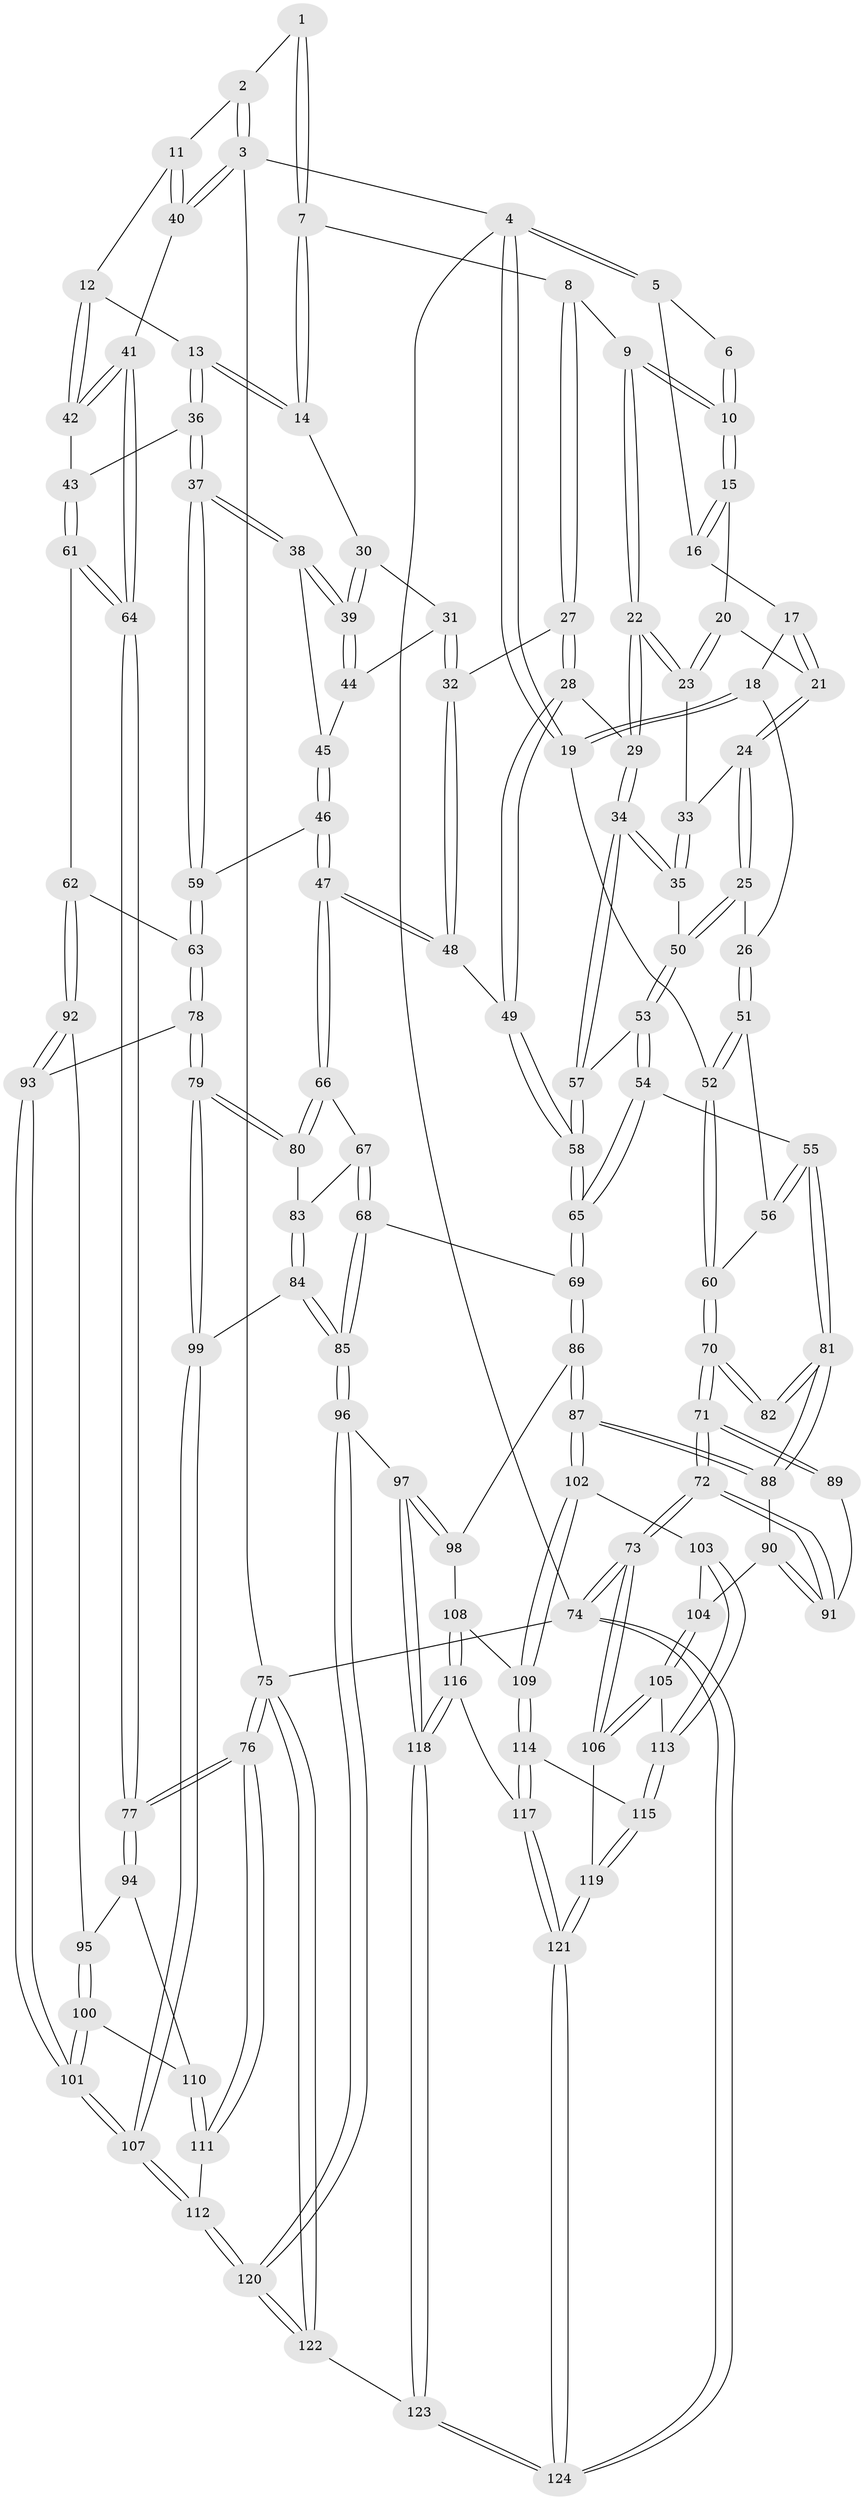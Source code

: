 // coarse degree distribution, {3: 0.13513513513513514, 4: 0.3783783783783784, 6: 0.12162162162162163, 2: 0.013513513513513514, 5: 0.35135135135135137}
// Generated by graph-tools (version 1.1) at 2025/52/02/27/25 19:52:43]
// undirected, 124 vertices, 307 edges
graph export_dot {
graph [start="1"]
  node [color=gray90,style=filled];
  1 [pos="+0.728587825972898+0"];
  2 [pos="+0.9540691826532431+0"];
  3 [pos="+1+0"];
  4 [pos="+0+0"];
  5 [pos="+0.16270676966297457+0"];
  6 [pos="+0.49079549093476893+0"];
  7 [pos="+0.6624888320743261+0.10453123328788494"];
  8 [pos="+0.5933933870110031+0.13690598712368968"];
  9 [pos="+0.46788598912058543+0.13221094775317893"];
  10 [pos="+0.46699484860444396+0.1311886316647524"];
  11 [pos="+0.8636199268330789+0.2034976564924378"];
  12 [pos="+0.8575065022519209+0.20749895924526648"];
  13 [pos="+0.8476675226287925+0.21077824479787674"];
  14 [pos="+0.7380598237064935+0.19209583153335283"];
  15 [pos="+0.28273730931430907+0.0632427974264522"];
  16 [pos="+0.2645653709220893+0.03236922658513326"];
  17 [pos="+0.15044988723207492+0.16667344166504255"];
  18 [pos="+0.07980730401629565+0.15499220442053852"];
  19 [pos="+0+0"];
  20 [pos="+0.2800813070092782+0.1005077402955538"];
  21 [pos="+0.17872199162052288+0.21246419041147224"];
  22 [pos="+0.42028885815162864+0.2711865182175887"];
  23 [pos="+0.29750066881588194+0.2108348353038023"];
  24 [pos="+0.17617140468872433+0.281391251960734"];
  25 [pos="+0.1723022709957308+0.2875460100440737"];
  26 [pos="+0.14579921834519186+0.2988344087382993"];
  27 [pos="+0.5690533573212507+0.2769280959604432"];
  28 [pos="+0.453475368519132+0.30569712757534573"];
  29 [pos="+0.4249862425654931+0.29046919328101056"];
  30 [pos="+0.7324079378077006+0.20618210594976533"];
  31 [pos="+0.6030913595251156+0.2941222920371745"];
  32 [pos="+0.5838549184123695+0.29083181520332685"];
  33 [pos="+0.29197982419638396+0.21682357650831807"];
  34 [pos="+0.3773944993640484+0.33722076972386195"];
  35 [pos="+0.29092603482414253+0.3322466762861124"];
  36 [pos="+0.8272460760894879+0.35972356757475277"];
  37 [pos="+0.7271998356195648+0.4230073403110629"];
  38 [pos="+0.7139762085909095+0.3559233681171649"];
  39 [pos="+0.7103823771658362+0.31609990801811433"];
  40 [pos="+1+0.2075017889333314"];
  41 [pos="+1+0.2515151154434732"];
  42 [pos="+0.9376175660110425+0.3449752747964319"];
  43 [pos="+0.9047854811029351+0.3904875916118014"];
  44 [pos="+0.6040118588421799+0.29474285991871385"];
  45 [pos="+0.6223728221155574+0.32214149558314703"];
  46 [pos="+0.6560251790167764+0.4662326302295328"];
  47 [pos="+0.6463160681146065+0.46958017299406485"];
  48 [pos="+0.5751013672961454+0.420317918797772"];
  49 [pos="+0.508127808855495+0.4060089179668678"];
  50 [pos="+0.26147751662604907+0.3432946056952134"];
  51 [pos="+0.14460462198605845+0.299881959255935"];
  52 [pos="+0+0"];
  53 [pos="+0.25721343201313535+0.4078865598155693"];
  54 [pos="+0.1867561232051867+0.5284292818617892"];
  55 [pos="+0.17951405182746055+0.5304864806960038"];
  56 [pos="+0.11883318345107331+0.3324011578160787"];
  57 [pos="+0.36631743202838374+0.40897130906929363"];
  58 [pos="+0.3955103975417161+0.5256434103755542"];
  59 [pos="+0.7144767991064916+0.452575298512912"];
  60 [pos="+0+0.3596957007879025"];
  61 [pos="+0.9539624583350366+0.5265702098991242"];
  62 [pos="+0.8647810161492765+0.5624809476438574"];
  63 [pos="+0.8253920579440182+0.5563542605381203"];
  64 [pos="+1+0.5440378213595766"];
  65 [pos="+0.3901804905871669+0.5478598298821261"];
  66 [pos="+0.6221987974522379+0.5110847914413127"];
  67 [pos="+0.5090500687199474+0.5829495180595687"];
  68 [pos="+0.4850772605159766+0.5870329874579416"];
  69 [pos="+0.4088940629131852+0.5745570635350444"];
  70 [pos="+0+0.42225454194526546"];
  71 [pos="+0+0.5991485203025211"];
  72 [pos="+0+0.8060597588277096"];
  73 [pos="+0+0.8442423030302387"];
  74 [pos="+0+1"];
  75 [pos="+1+1"];
  76 [pos="+1+0.8570883190219846"];
  77 [pos="+1+0.7015439942976789"];
  78 [pos="+0.7040881592513445+0.6951217594939643"];
  79 [pos="+0.6922699516520947+0.6996270866133241"];
  80 [pos="+0.6678848095642543+0.662004695178135"];
  81 [pos="+0.17535996597218514+0.53455207032325"];
  82 [pos="+0.17394902508116494+0.534676231064929"];
  83 [pos="+0.5548356504934268+0.6266769522495593"];
  84 [pos="+0.6084588885770079+0.7805745999593737"];
  85 [pos="+0.560161039770142+0.8294590115471336"];
  86 [pos="+0.38198898296016986+0.6784698673891858"];
  87 [pos="+0.2423235527736534+0.7289638473740977"];
  88 [pos="+0.1863176780154561+0.6391104194432424"];
  89 [pos="+0.09695522600508703+0.5900875059246282"];
  90 [pos="+0.0905547179903951+0.7224660042625924"];
  91 [pos="+0+0.7161654811038796"];
  92 [pos="+0.8786877475644117+0.6790223941783735"];
  93 [pos="+0.8096120655219752+0.7406057299386792"];
  94 [pos="+0.9819051387072338+0.7375365189873188"];
  95 [pos="+0.8818533390422836+0.6824986615803085"];
  96 [pos="+0.5543859985331288+0.8388459324645269"];
  97 [pos="+0.5334802834141076+0.8383953589109913"];
  98 [pos="+0.4057687370850893+0.7296136647504476"];
  99 [pos="+0.6663587826965811+0.7396026620072513"];
  100 [pos="+0.8867648320731591+0.7831485659535115"];
  101 [pos="+0.8364077490434187+0.8210546600310354"];
  102 [pos="+0.2415491163555956+0.7331612274311674"];
  103 [pos="+0.2217828829292461+0.74977394614384"];
  104 [pos="+0.11178688990520282+0.7515669724709414"];
  105 [pos="+0.11914423002284849+0.807054093145424"];
  106 [pos="+0.025799590410146865+0.8733421984595481"];
  107 [pos="+0.8213016935611535+0.8787177277312608"];
  108 [pos="+0.33329107648507494+0.8162305954250461"];
  109 [pos="+0.26235001616963033+0.768449361371281"];
  110 [pos="+0.9396066761903047+0.7766720345246604"];
  111 [pos="+0.9458132859428735+0.8693453121189163"];
  112 [pos="+0.8274201219643984+0.931558274147664"];
  113 [pos="+0.1742051794562282+0.8167687902900597"];
  114 [pos="+0.25113817458432414+0.8759515639721408"];
  115 [pos="+0.19351792892923547+0.8896061698123623"];
  116 [pos="+0.3549584075060684+0.9112048469307871"];
  117 [pos="+0.35395739532477166+0.9110653363598717"];
  118 [pos="+0.37367337800538825+0.9251525313331436"];
  119 [pos="+0.15572230273410587+0.9456298748724705"];
  120 [pos="+0.7478924742299096+1"];
  121 [pos="+0.16570042879912197+0.986962181686087"];
  122 [pos="+0.7538588989745942+1"];
  123 [pos="+0.3570857109870604+1"];
  124 [pos="+0.17899848361183615+1"];
  1 -- 2;
  1 -- 7;
  1 -- 7;
  2 -- 3;
  2 -- 3;
  2 -- 11;
  3 -- 4;
  3 -- 40;
  3 -- 40;
  3 -- 75;
  4 -- 5;
  4 -- 5;
  4 -- 19;
  4 -- 19;
  4 -- 74;
  5 -- 6;
  5 -- 16;
  6 -- 10;
  6 -- 10;
  7 -- 8;
  7 -- 14;
  7 -- 14;
  8 -- 9;
  8 -- 27;
  8 -- 27;
  9 -- 10;
  9 -- 10;
  9 -- 22;
  9 -- 22;
  10 -- 15;
  10 -- 15;
  11 -- 12;
  11 -- 40;
  11 -- 40;
  12 -- 13;
  12 -- 42;
  12 -- 42;
  13 -- 14;
  13 -- 14;
  13 -- 36;
  13 -- 36;
  14 -- 30;
  15 -- 16;
  15 -- 16;
  15 -- 20;
  16 -- 17;
  17 -- 18;
  17 -- 21;
  17 -- 21;
  18 -- 19;
  18 -- 19;
  18 -- 26;
  19 -- 52;
  20 -- 21;
  20 -- 23;
  20 -- 23;
  21 -- 24;
  21 -- 24;
  22 -- 23;
  22 -- 23;
  22 -- 29;
  22 -- 29;
  23 -- 33;
  24 -- 25;
  24 -- 25;
  24 -- 33;
  25 -- 26;
  25 -- 50;
  25 -- 50;
  26 -- 51;
  26 -- 51;
  27 -- 28;
  27 -- 28;
  27 -- 32;
  28 -- 29;
  28 -- 49;
  28 -- 49;
  29 -- 34;
  29 -- 34;
  30 -- 31;
  30 -- 39;
  30 -- 39;
  31 -- 32;
  31 -- 32;
  31 -- 44;
  32 -- 48;
  32 -- 48;
  33 -- 35;
  33 -- 35;
  34 -- 35;
  34 -- 35;
  34 -- 57;
  34 -- 57;
  35 -- 50;
  36 -- 37;
  36 -- 37;
  36 -- 43;
  37 -- 38;
  37 -- 38;
  37 -- 59;
  37 -- 59;
  38 -- 39;
  38 -- 39;
  38 -- 45;
  39 -- 44;
  39 -- 44;
  40 -- 41;
  41 -- 42;
  41 -- 42;
  41 -- 64;
  41 -- 64;
  42 -- 43;
  43 -- 61;
  43 -- 61;
  44 -- 45;
  45 -- 46;
  45 -- 46;
  46 -- 47;
  46 -- 47;
  46 -- 59;
  47 -- 48;
  47 -- 48;
  47 -- 66;
  47 -- 66;
  48 -- 49;
  49 -- 58;
  49 -- 58;
  50 -- 53;
  50 -- 53;
  51 -- 52;
  51 -- 52;
  51 -- 56;
  52 -- 60;
  52 -- 60;
  53 -- 54;
  53 -- 54;
  53 -- 57;
  54 -- 55;
  54 -- 65;
  54 -- 65;
  55 -- 56;
  55 -- 56;
  55 -- 81;
  55 -- 81;
  56 -- 60;
  57 -- 58;
  57 -- 58;
  58 -- 65;
  58 -- 65;
  59 -- 63;
  59 -- 63;
  60 -- 70;
  60 -- 70;
  61 -- 62;
  61 -- 64;
  61 -- 64;
  62 -- 63;
  62 -- 92;
  62 -- 92;
  63 -- 78;
  63 -- 78;
  64 -- 77;
  64 -- 77;
  65 -- 69;
  65 -- 69;
  66 -- 67;
  66 -- 80;
  66 -- 80;
  67 -- 68;
  67 -- 68;
  67 -- 83;
  68 -- 69;
  68 -- 85;
  68 -- 85;
  69 -- 86;
  69 -- 86;
  70 -- 71;
  70 -- 71;
  70 -- 82;
  70 -- 82;
  71 -- 72;
  71 -- 72;
  71 -- 89;
  71 -- 89;
  72 -- 73;
  72 -- 73;
  72 -- 91;
  72 -- 91;
  73 -- 74;
  73 -- 74;
  73 -- 106;
  73 -- 106;
  74 -- 124;
  74 -- 124;
  74 -- 75;
  75 -- 76;
  75 -- 76;
  75 -- 122;
  75 -- 122;
  76 -- 77;
  76 -- 77;
  76 -- 111;
  76 -- 111;
  77 -- 94;
  77 -- 94;
  78 -- 79;
  78 -- 79;
  78 -- 93;
  79 -- 80;
  79 -- 80;
  79 -- 99;
  79 -- 99;
  80 -- 83;
  81 -- 82;
  81 -- 82;
  81 -- 88;
  81 -- 88;
  83 -- 84;
  83 -- 84;
  84 -- 85;
  84 -- 85;
  84 -- 99;
  85 -- 96;
  85 -- 96;
  86 -- 87;
  86 -- 87;
  86 -- 98;
  87 -- 88;
  87 -- 88;
  87 -- 102;
  87 -- 102;
  88 -- 90;
  89 -- 91;
  90 -- 91;
  90 -- 91;
  90 -- 104;
  92 -- 93;
  92 -- 93;
  92 -- 95;
  93 -- 101;
  93 -- 101;
  94 -- 95;
  94 -- 110;
  95 -- 100;
  95 -- 100;
  96 -- 97;
  96 -- 120;
  96 -- 120;
  97 -- 98;
  97 -- 98;
  97 -- 118;
  97 -- 118;
  98 -- 108;
  99 -- 107;
  99 -- 107;
  100 -- 101;
  100 -- 101;
  100 -- 110;
  101 -- 107;
  101 -- 107;
  102 -- 103;
  102 -- 109;
  102 -- 109;
  103 -- 104;
  103 -- 113;
  103 -- 113;
  104 -- 105;
  104 -- 105;
  105 -- 106;
  105 -- 106;
  105 -- 113;
  106 -- 119;
  107 -- 112;
  107 -- 112;
  108 -- 109;
  108 -- 116;
  108 -- 116;
  109 -- 114;
  109 -- 114;
  110 -- 111;
  110 -- 111;
  111 -- 112;
  112 -- 120;
  112 -- 120;
  113 -- 115;
  113 -- 115;
  114 -- 115;
  114 -- 117;
  114 -- 117;
  115 -- 119;
  115 -- 119;
  116 -- 117;
  116 -- 118;
  116 -- 118;
  117 -- 121;
  117 -- 121;
  118 -- 123;
  118 -- 123;
  119 -- 121;
  119 -- 121;
  120 -- 122;
  120 -- 122;
  121 -- 124;
  121 -- 124;
  122 -- 123;
  123 -- 124;
  123 -- 124;
}
